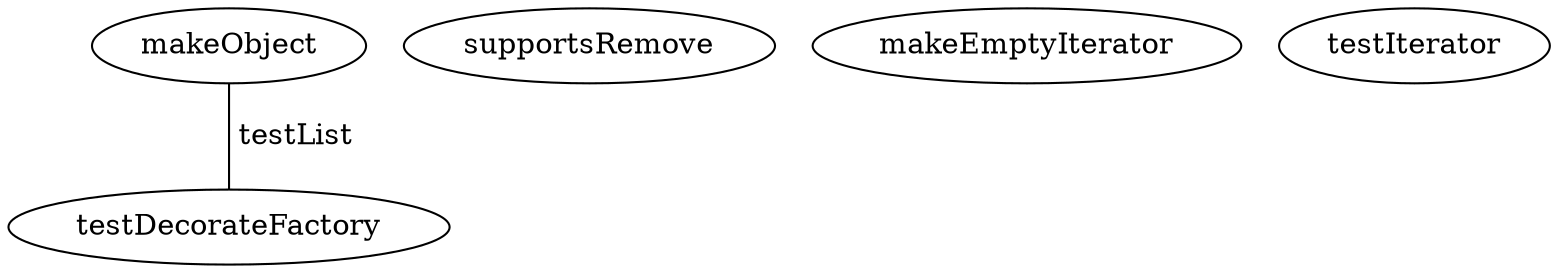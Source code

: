 digraph G {
makeObject;
testDecorateFactory;
supportsRemove;
makeEmptyIterator;
testIterator;
makeObject -> testDecorateFactory [label=" testList", dir=none];
}